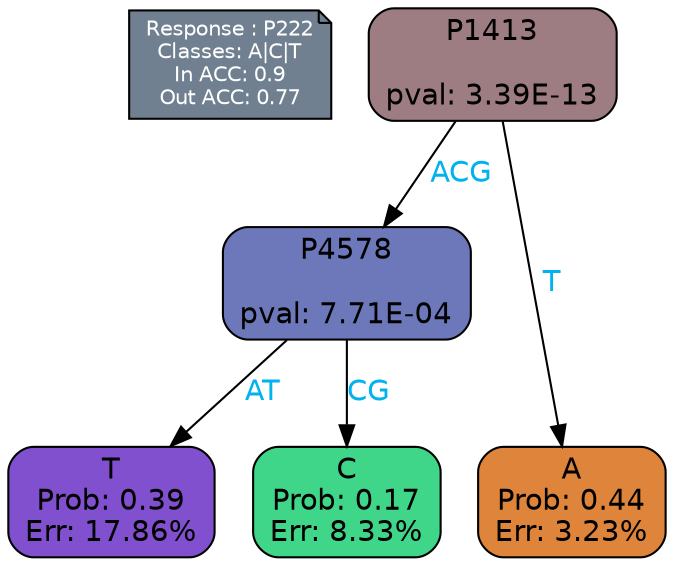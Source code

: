 digraph Tree {
node [shape=box, style="filled, rounded", color="black", fontname=helvetica] ;
graph [ranksep=equally, splines=polylines, bgcolor=transparent, dpi=600] ;
edge [fontname=helvetica] ;
LEGEND [label="Response : P222
Classes: A|C|T
In ACC: 0.9
Out ACC: 0.77
",shape=note,align=left,style=filled,fillcolor="slategray",fontcolor="white",fontsize=10];1 [label="P1413

pval: 3.39E-13", fillcolor="#9e7d82"] ;
2 [label="P4578

pval: 7.71E-04", fillcolor="#6c78b9"] ;
3 [label="T
Prob: 0.39
Err: 17.86%", fillcolor="#8050ce"] ;
4 [label="C
Prob: 0.17
Err: 8.33%", fillcolor="#3fd689"] ;
5 [label="A
Prob: 0.44
Err: 3.23%", fillcolor="#df843b"] ;
1 -> 2 [label="ACG",fontcolor=deepskyblue2] ;
1 -> 5 [label="T",fontcolor=deepskyblue2] ;
2 -> 3 [label="AT",fontcolor=deepskyblue2] ;
2 -> 4 [label="CG",fontcolor=deepskyblue2] ;
{rank = same; 3;4;5;}{rank = same; LEGEND;1;}}